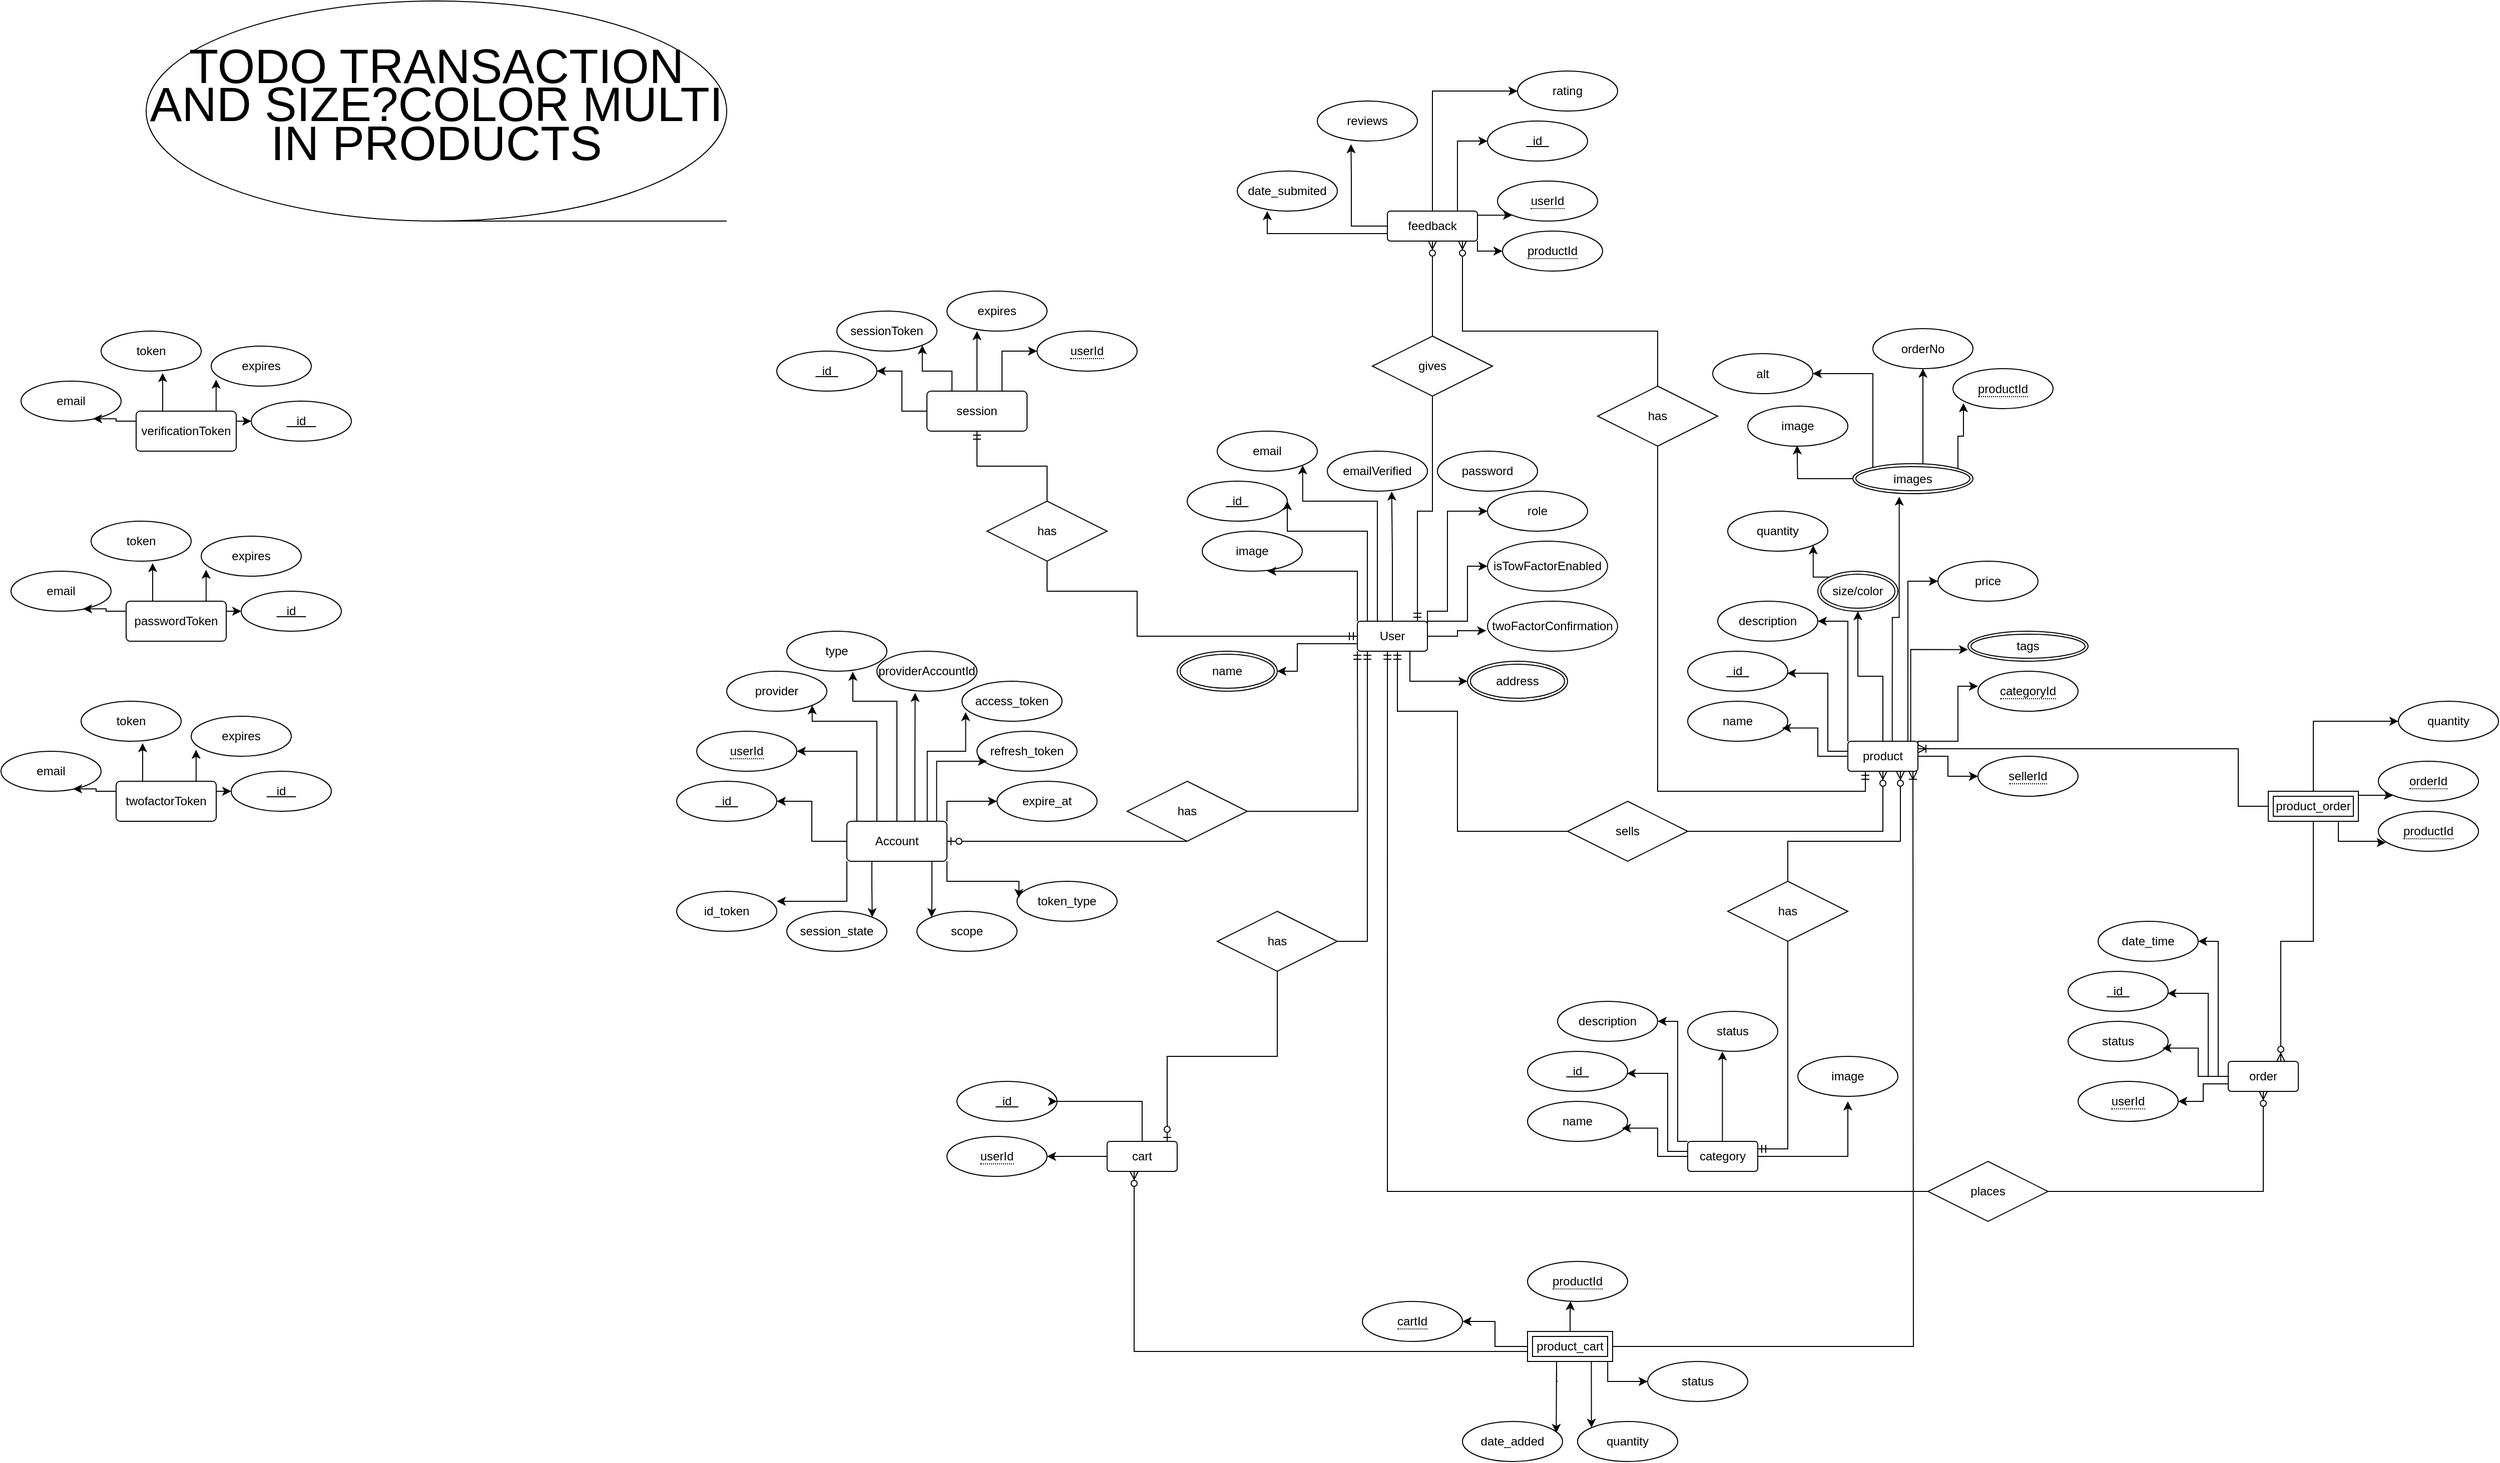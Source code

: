 <mxfile version="24.0.7" type="github">
  <diagram id="R2lEEEUBdFMjLlhIrx00" name="Page-1">
    <mxGraphModel dx="2873" dy="1703" grid="1" gridSize="10" guides="1" tooltips="1" connect="1" arrows="1" fold="1" page="1" pageScale="1" pageWidth="850" pageHeight="1100" math="0" shadow="0" extFonts="Permanent Marker^https://fonts.googleapis.com/css?family=Permanent+Marker">
      <root>
        <mxCell id="0" />
        <mxCell id="1" parent="0" />
        <mxCell id="M6uvEseLIlFZfIpXj4Gl-4" value="&amp;nbsp; id&amp;nbsp;&amp;nbsp;" style="ellipse;whiteSpace=wrap;html=1;align=center;fontStyle=4;" parent="1" vertex="1">
          <mxGeometry x="-440" y="350" width="100" height="40" as="geometry" />
        </mxCell>
        <mxCell id="M6uvEseLIlFZfIpXj4Gl-44" style="edgeStyle=orthogonalEdgeStyle;rounded=0;orthogonalLoop=1;jettySize=auto;html=1;exitX=1;exitY=0.25;exitDx=0;exitDy=0;" parent="1" source="M6uvEseLIlFZfIpXj4Gl-5" edge="1">
          <mxGeometry relative="1" as="geometry">
            <mxPoint x="-140" y="435" as="targetPoint" />
            <Array as="points">
              <mxPoint x="-160" y="490" />
              <mxPoint x="-160" y="435" />
            </Array>
          </mxGeometry>
        </mxCell>
        <mxCell id="M6uvEseLIlFZfIpXj4Gl-45" style="edgeStyle=orthogonalEdgeStyle;rounded=0;orthogonalLoop=1;jettySize=auto;html=1;exitX=1;exitY=0;exitDx=0;exitDy=0;entryX=0;entryY=0.5;entryDx=0;entryDy=0;" parent="1" source="M6uvEseLIlFZfIpXj4Gl-5" target="M6uvEseLIlFZfIpXj4Gl-10" edge="1">
          <mxGeometry relative="1" as="geometry">
            <Array as="points">
              <mxPoint x="-180" y="480" />
              <mxPoint x="-180" y="380" />
            </Array>
          </mxGeometry>
        </mxCell>
        <mxCell id="M6uvEseLIlFZfIpXj4Gl-142" style="edgeStyle=orthogonalEdgeStyle;rounded=0;orthogonalLoop=1;jettySize=auto;html=1;exitX=0.75;exitY=1;exitDx=0;exitDy=0;entryX=0;entryY=0.5;entryDx=0;entryDy=0;" parent="1" source="M6uvEseLIlFZfIpXj4Gl-5" target="M6uvEseLIlFZfIpXj4Gl-139" edge="1">
          <mxGeometry relative="1" as="geometry" />
        </mxCell>
        <mxCell id="igc6wY87mEMWCfnMQ46z-16" style="edgeStyle=orthogonalEdgeStyle;rounded=0;orthogonalLoop=1;jettySize=auto;html=1;entryX=1;entryY=0.5;entryDx=0;entryDy=0;" edge="1" parent="1" source="M6uvEseLIlFZfIpXj4Gl-5" target="M6uvEseLIlFZfIpXj4Gl-4">
          <mxGeometry relative="1" as="geometry">
            <Array as="points">
              <mxPoint x="-260" y="400" />
              <mxPoint x="-340" y="400" />
            </Array>
          </mxGeometry>
        </mxCell>
        <mxCell id="igc6wY87mEMWCfnMQ46z-17" style="edgeStyle=orthogonalEdgeStyle;rounded=0;orthogonalLoop=1;jettySize=auto;html=1;entryX=1;entryY=1;entryDx=0;entryDy=0;" edge="1" parent="1" source="M6uvEseLIlFZfIpXj4Gl-5" target="M6uvEseLIlFZfIpXj4Gl-7">
          <mxGeometry relative="1" as="geometry">
            <Array as="points">
              <mxPoint x="-250" y="370" />
              <mxPoint x="-325" y="370" />
            </Array>
          </mxGeometry>
        </mxCell>
        <mxCell id="M6uvEseLIlFZfIpXj4Gl-5" value="User" style="rounded=1;arcSize=10;whiteSpace=wrap;html=1;align=center;" parent="1" vertex="1">
          <mxGeometry x="-270" y="490" width="70" height="30" as="geometry" />
        </mxCell>
        <mxCell id="M6uvEseLIlFZfIpXj4Gl-7" value="email" style="ellipse;whiteSpace=wrap;html=1;align=center;" parent="1" vertex="1">
          <mxGeometry x="-410" y="300" width="100" height="40" as="geometry" />
        </mxCell>
        <mxCell id="M6uvEseLIlFZfIpXj4Gl-8" value="emailVerified" style="ellipse;whiteSpace=wrap;html=1;align=center;" parent="1" vertex="1">
          <mxGeometry x="-300" y="320" width="100" height="40" as="geometry" />
        </mxCell>
        <mxCell id="M6uvEseLIlFZfIpXj4Gl-9" value="password" style="ellipse;whiteSpace=wrap;html=1;align=center;" parent="1" vertex="1">
          <mxGeometry x="-190" y="320" width="100" height="40" as="geometry" />
        </mxCell>
        <mxCell id="M6uvEseLIlFZfIpXj4Gl-10" value="role" style="ellipse;whiteSpace=wrap;html=1;align=center;" parent="1" vertex="1">
          <mxGeometry x="-140" y="360" width="100" height="40" as="geometry" />
        </mxCell>
        <mxCell id="M6uvEseLIlFZfIpXj4Gl-11" value="image" style="ellipse;whiteSpace=wrap;html=1;align=center;" parent="1" vertex="1">
          <mxGeometry x="-425" y="400" width="100" height="40" as="geometry" />
        </mxCell>
        <mxCell id="M6uvEseLIlFZfIpXj4Gl-12" value="isTowFactorEnabled" style="ellipse;whiteSpace=wrap;html=1;align=center;" parent="1" vertex="1">
          <mxGeometry x="-140" y="410" width="120" height="50" as="geometry" />
        </mxCell>
        <mxCell id="M6uvEseLIlFZfIpXj4Gl-34" value="twoFactorConfirmation" style="ellipse;whiteSpace=wrap;html=1;align=center;" parent="1" vertex="1">
          <mxGeometry x="-140" y="470" width="130" height="50" as="geometry" />
        </mxCell>
        <mxCell id="M6uvEseLIlFZfIpXj4Gl-43" style="edgeStyle=orthogonalEdgeStyle;rounded=0;orthogonalLoop=1;jettySize=auto;html=1;entryX=-0.01;entryY=0.589;entryDx=0;entryDy=0;entryPerimeter=0;" parent="1" source="M6uvEseLIlFZfIpXj4Gl-5" target="M6uvEseLIlFZfIpXj4Gl-34" edge="1">
          <mxGeometry relative="1" as="geometry" />
        </mxCell>
        <mxCell id="M6uvEseLIlFZfIpXj4Gl-61" style="edgeStyle=orthogonalEdgeStyle;rounded=0;orthogonalLoop=1;jettySize=auto;html=1;" parent="1" source="M6uvEseLIlFZfIpXj4Gl-46" target="M6uvEseLIlFZfIpXj4Gl-47" edge="1">
          <mxGeometry relative="1" as="geometry" />
        </mxCell>
        <mxCell id="M6uvEseLIlFZfIpXj4Gl-62" style="edgeStyle=orthogonalEdgeStyle;rounded=0;orthogonalLoop=1;jettySize=auto;html=1;exitX=0.25;exitY=0;exitDx=0;exitDy=0;entryX=1;entryY=0.5;entryDx=0;entryDy=0;" parent="1" source="M6uvEseLIlFZfIpXj4Gl-46" target="M6uvEseLIlFZfIpXj4Gl-49" edge="1">
          <mxGeometry relative="1" as="geometry">
            <Array as="points">
              <mxPoint x="-770" y="690" />
              <mxPoint x="-770" y="620" />
            </Array>
          </mxGeometry>
        </mxCell>
        <mxCell id="M6uvEseLIlFZfIpXj4Gl-63" style="edgeStyle=orthogonalEdgeStyle;rounded=0;orthogonalLoop=1;jettySize=auto;html=1;exitX=0.5;exitY=0;exitDx=0;exitDy=0;entryX=0.66;entryY=1.014;entryDx=0;entryDy=0;entryPerimeter=0;" parent="1" source="M6uvEseLIlFZfIpXj4Gl-46" target="M6uvEseLIlFZfIpXj4Gl-51" edge="1">
          <mxGeometry relative="1" as="geometry">
            <Array as="points">
              <mxPoint x="-730" y="570" />
              <mxPoint x="-774" y="570" />
            </Array>
          </mxGeometry>
        </mxCell>
        <mxCell id="M6uvEseLIlFZfIpXj4Gl-71" style="edgeStyle=orthogonalEdgeStyle;rounded=0;orthogonalLoop=1;jettySize=auto;html=1;exitX=0.25;exitY=1;exitDx=0;exitDy=0;entryX=1;entryY=0;entryDx=0;entryDy=0;" parent="1" source="M6uvEseLIlFZfIpXj4Gl-46" target="M6uvEseLIlFZfIpXj4Gl-59" edge="1">
          <mxGeometry relative="1" as="geometry" />
        </mxCell>
        <mxCell id="igc6wY87mEMWCfnMQ46z-6" style="edgeStyle=orthogonalEdgeStyle;rounded=0;orthogonalLoop=1;jettySize=auto;html=1;exitX=1;exitY=0;exitDx=0;exitDy=0;entryX=0;entryY=0.5;entryDx=0;entryDy=0;" edge="1" parent="1" source="M6uvEseLIlFZfIpXj4Gl-46" target="M6uvEseLIlFZfIpXj4Gl-52">
          <mxGeometry relative="1" as="geometry" />
        </mxCell>
        <mxCell id="igc6wY87mEMWCfnMQ46z-19" style="edgeStyle=orthogonalEdgeStyle;rounded=0;orthogonalLoop=1;jettySize=auto;html=1;entryX=0;entryY=0;entryDx=0;entryDy=0;" edge="1" parent="1" source="M6uvEseLIlFZfIpXj4Gl-46" target="M6uvEseLIlFZfIpXj4Gl-56">
          <mxGeometry relative="1" as="geometry">
            <Array as="points">
              <mxPoint x="-695" y="770" />
              <mxPoint x="-695" y="770" />
            </Array>
          </mxGeometry>
        </mxCell>
        <mxCell id="M6uvEseLIlFZfIpXj4Gl-46" value="Account" style="rounded=1;arcSize=10;whiteSpace=wrap;html=1;align=center;" parent="1" vertex="1">
          <mxGeometry x="-780" y="690" width="100" height="40" as="geometry" />
        </mxCell>
        <mxCell id="M6uvEseLIlFZfIpXj4Gl-47" value="&amp;nbsp; id&amp;nbsp;&amp;nbsp;" style="ellipse;whiteSpace=wrap;html=1;align=center;fontStyle=4;" parent="1" vertex="1">
          <mxGeometry x="-950" y="650" width="100" height="40" as="geometry" />
        </mxCell>
        <mxCell id="M6uvEseLIlFZfIpXj4Gl-49" value="&lt;span style=&quot;border-bottom: 1px dotted&quot;&gt;userId&lt;/span&gt;" style="ellipse;whiteSpace=wrap;html=1;align=center;" parent="1" vertex="1">
          <mxGeometry x="-930" y="600" width="100" height="40" as="geometry" />
        </mxCell>
        <mxCell id="M6uvEseLIlFZfIpXj4Gl-50" value="provider" style="ellipse;whiteSpace=wrap;html=1;align=center;" parent="1" vertex="1">
          <mxGeometry x="-900" y="540" width="100" height="40" as="geometry" />
        </mxCell>
        <mxCell id="M6uvEseLIlFZfIpXj4Gl-51" value="type" style="ellipse;whiteSpace=wrap;html=1;align=center;" parent="1" vertex="1">
          <mxGeometry x="-840" y="500" width="100" height="40" as="geometry" />
        </mxCell>
        <mxCell id="M6uvEseLIlFZfIpXj4Gl-52" value="expire_at" style="ellipse;whiteSpace=wrap;html=1;align=center;" parent="1" vertex="1">
          <mxGeometry x="-630" y="650" width="100" height="40" as="geometry" />
        </mxCell>
        <mxCell id="M6uvEseLIlFZfIpXj4Gl-53" value="token_type" style="ellipse;whiteSpace=wrap;html=1;align=center;" parent="1" vertex="1">
          <mxGeometry x="-610" y="750" width="100" height="40" as="geometry" />
        </mxCell>
        <mxCell id="M6uvEseLIlFZfIpXj4Gl-54" value="access_token" style="ellipse;whiteSpace=wrap;html=1;align=center;" parent="1" vertex="1">
          <mxGeometry x="-665" y="550" width="100" height="40" as="geometry" />
        </mxCell>
        <mxCell id="M6uvEseLIlFZfIpXj4Gl-55" value="providerAccountId" style="ellipse;whiteSpace=wrap;html=1;align=center;" parent="1" vertex="1">
          <mxGeometry x="-750" y="520" width="100" height="40" as="geometry" />
        </mxCell>
        <mxCell id="M6uvEseLIlFZfIpXj4Gl-56" value="scope" style="ellipse;whiteSpace=wrap;html=1;align=center;" parent="1" vertex="1">
          <mxGeometry x="-710" y="780" width="100" height="40" as="geometry" />
        </mxCell>
        <mxCell id="M6uvEseLIlFZfIpXj4Gl-57" value="refresh_token" style="ellipse;whiteSpace=wrap;html=1;align=center;" parent="1" vertex="1">
          <mxGeometry x="-650" y="600" width="100" height="40" as="geometry" />
        </mxCell>
        <mxCell id="M6uvEseLIlFZfIpXj4Gl-58" value="id_token" style="ellipse;whiteSpace=wrap;html=1;align=center;" parent="1" vertex="1">
          <mxGeometry x="-950" y="760" width="100" height="40" as="geometry" />
        </mxCell>
        <mxCell id="M6uvEseLIlFZfIpXj4Gl-59" value="session_state" style="ellipse;whiteSpace=wrap;html=1;align=center;" parent="1" vertex="1">
          <mxGeometry x="-840" y="780" width="100" height="40" as="geometry" />
        </mxCell>
        <mxCell id="M6uvEseLIlFZfIpXj4Gl-64" style="edgeStyle=orthogonalEdgeStyle;rounded=0;orthogonalLoop=1;jettySize=auto;html=1;exitX=0.75;exitY=0;exitDx=0;exitDy=0;entryX=1;entryY=1;entryDx=0;entryDy=0;" parent="1" source="M6uvEseLIlFZfIpXj4Gl-46" target="M6uvEseLIlFZfIpXj4Gl-50" edge="1">
          <mxGeometry relative="1" as="geometry">
            <Array as="points">
              <mxPoint x="-750" y="690" />
              <mxPoint x="-750" y="590" />
              <mxPoint x="-815" y="590" />
            </Array>
          </mxGeometry>
        </mxCell>
        <mxCell id="M6uvEseLIlFZfIpXj4Gl-66" style="edgeStyle=orthogonalEdgeStyle;rounded=0;orthogonalLoop=1;jettySize=auto;html=1;entryX=0.037;entryY=0.771;entryDx=0;entryDy=0;entryPerimeter=0;exitX=0.803;exitY=-0.005;exitDx=0;exitDy=0;exitPerimeter=0;" parent="1" source="M6uvEseLIlFZfIpXj4Gl-46" target="M6uvEseLIlFZfIpXj4Gl-54" edge="1">
          <mxGeometry relative="1" as="geometry">
            <Array as="points">
              <mxPoint x="-700" y="620" />
              <mxPoint x="-661" y="620" />
            </Array>
            <mxPoint x="-690" y="690" as="sourcePoint" />
          </mxGeometry>
        </mxCell>
        <mxCell id="M6uvEseLIlFZfIpXj4Gl-69" style="edgeStyle=orthogonalEdgeStyle;rounded=0;orthogonalLoop=1;jettySize=auto;html=1;exitX=1;exitY=1;exitDx=0;exitDy=0;entryX=0.019;entryY=0.414;entryDx=0;entryDy=0;entryPerimeter=0;" parent="1" source="M6uvEseLIlFZfIpXj4Gl-46" target="M6uvEseLIlFZfIpXj4Gl-53" edge="1">
          <mxGeometry relative="1" as="geometry">
            <Array as="points">
              <mxPoint x="-680" y="750" />
              <mxPoint x="-608" y="750" />
            </Array>
          </mxGeometry>
        </mxCell>
        <mxCell id="M6uvEseLIlFZfIpXj4Gl-72" style="edgeStyle=orthogonalEdgeStyle;rounded=0;orthogonalLoop=1;jettySize=auto;html=1;exitX=0;exitY=1;exitDx=0;exitDy=0;entryX=1;entryY=0.25;entryDx=0;entryDy=0;entryPerimeter=0;" parent="1" source="M6uvEseLIlFZfIpXj4Gl-46" target="M6uvEseLIlFZfIpXj4Gl-58" edge="1">
          <mxGeometry relative="1" as="geometry" />
        </mxCell>
        <mxCell id="M6uvEseLIlFZfIpXj4Gl-80" style="edgeStyle=orthogonalEdgeStyle;rounded=0;orthogonalLoop=1;jettySize=auto;html=1;exitX=0;exitY=0.5;exitDx=0;exitDy=0;entryX=1;entryY=0.5;entryDx=0;entryDy=0;" parent="1" source="M6uvEseLIlFZfIpXj4Gl-74" target="M6uvEseLIlFZfIpXj4Gl-78" edge="1">
          <mxGeometry relative="1" as="geometry" />
        </mxCell>
        <mxCell id="M6uvEseLIlFZfIpXj4Gl-81" style="edgeStyle=orthogonalEdgeStyle;rounded=0;orthogonalLoop=1;jettySize=auto;html=1;exitX=0.25;exitY=0;exitDx=0;exitDy=0;entryX=1;entryY=1;entryDx=0;entryDy=0;" parent="1" source="M6uvEseLIlFZfIpXj4Gl-74" target="M6uvEseLIlFZfIpXj4Gl-75" edge="1">
          <mxGeometry relative="1" as="geometry" />
        </mxCell>
        <mxCell id="M6uvEseLIlFZfIpXj4Gl-83" style="edgeStyle=orthogonalEdgeStyle;rounded=0;orthogonalLoop=1;jettySize=auto;html=1;exitX=0.75;exitY=0;exitDx=0;exitDy=0;entryX=0;entryY=0.5;entryDx=0;entryDy=0;" parent="1" source="M6uvEseLIlFZfIpXj4Gl-74" target="M6uvEseLIlFZfIpXj4Gl-79" edge="1">
          <mxGeometry relative="1" as="geometry" />
        </mxCell>
        <mxCell id="M6uvEseLIlFZfIpXj4Gl-74" value="session" style="rounded=1;arcSize=10;whiteSpace=wrap;html=1;align=center;" parent="1" vertex="1">
          <mxGeometry x="-700" y="260" width="100" height="40" as="geometry" />
        </mxCell>
        <mxCell id="M6uvEseLIlFZfIpXj4Gl-75" value="sessionToken" style="ellipse;whiteSpace=wrap;html=1;align=center;" parent="1" vertex="1">
          <mxGeometry x="-790" y="180" width="100" height="40" as="geometry" />
        </mxCell>
        <mxCell id="M6uvEseLIlFZfIpXj4Gl-76" value="expires" style="ellipse;whiteSpace=wrap;html=1;align=center;" parent="1" vertex="1">
          <mxGeometry x="-680" y="160" width="100" height="40" as="geometry" />
        </mxCell>
        <mxCell id="M6uvEseLIlFZfIpXj4Gl-78" value="&amp;nbsp; id&amp;nbsp;&amp;nbsp;" style="ellipse;whiteSpace=wrap;html=1;align=center;fontStyle=4;" parent="1" vertex="1">
          <mxGeometry x="-850" y="220" width="100" height="40" as="geometry" />
        </mxCell>
        <mxCell id="M6uvEseLIlFZfIpXj4Gl-79" value="&lt;span style=&quot;border-bottom: 1px dotted&quot;&gt;userId&lt;/span&gt;" style="ellipse;whiteSpace=wrap;html=1;align=center;" parent="1" vertex="1">
          <mxGeometry x="-590" y="200" width="100" height="40" as="geometry" />
        </mxCell>
        <mxCell id="M6uvEseLIlFZfIpXj4Gl-82" style="edgeStyle=orthogonalEdgeStyle;rounded=0;orthogonalLoop=1;jettySize=auto;html=1;entryX=0.3;entryY=1;entryDx=0;entryDy=0;entryPerimeter=0;" parent="1" source="M6uvEseLIlFZfIpXj4Gl-74" target="M6uvEseLIlFZfIpXj4Gl-76" edge="1">
          <mxGeometry relative="1" as="geometry" />
        </mxCell>
        <mxCell id="M6uvEseLIlFZfIpXj4Gl-99" style="edgeStyle=orthogonalEdgeStyle;rounded=0;orthogonalLoop=1;jettySize=auto;html=1;exitX=1;exitY=0.25;exitDx=0;exitDy=0;entryX=0;entryY=0.5;entryDx=0;entryDy=0;" parent="1" source="M6uvEseLIlFZfIpXj4Gl-90" target="M6uvEseLIlFZfIpXj4Gl-95" edge="1">
          <mxGeometry relative="1" as="geometry" />
        </mxCell>
        <mxCell id="M6uvEseLIlFZfIpXj4Gl-90" value="verificationToken" style="rounded=1;arcSize=10;whiteSpace=wrap;html=1;align=center;" parent="1" vertex="1">
          <mxGeometry x="-1490" y="280" width="100" height="40" as="geometry" />
        </mxCell>
        <mxCell id="M6uvEseLIlFZfIpXj4Gl-91" value="email" style="ellipse;whiteSpace=wrap;html=1;align=center;" parent="1" vertex="1">
          <mxGeometry x="-1605" y="250" width="100" height="40" as="geometry" />
        </mxCell>
        <mxCell id="M6uvEseLIlFZfIpXj4Gl-92" value="token" style="ellipse;whiteSpace=wrap;html=1;align=center;" parent="1" vertex="1">
          <mxGeometry x="-1525" y="200" width="100" height="40" as="geometry" />
        </mxCell>
        <mxCell id="M6uvEseLIlFZfIpXj4Gl-94" value="expires" style="ellipse;whiteSpace=wrap;html=1;align=center;" parent="1" vertex="1">
          <mxGeometry x="-1415" y="215" width="100" height="40" as="geometry" />
        </mxCell>
        <mxCell id="M6uvEseLIlFZfIpXj4Gl-95" value="&amp;nbsp; &amp;nbsp;id&amp;nbsp; &amp;nbsp;" style="ellipse;whiteSpace=wrap;html=1;align=center;fontStyle=4;" parent="1" vertex="1">
          <mxGeometry x="-1375" y="270" width="100" height="40" as="geometry" />
        </mxCell>
        <mxCell id="M6uvEseLIlFZfIpXj4Gl-96" style="edgeStyle=orthogonalEdgeStyle;rounded=0;orthogonalLoop=1;jettySize=auto;html=1;exitX=0;exitY=0.25;exitDx=0;exitDy=0;entryX=0.72;entryY=0.94;entryDx=0;entryDy=0;entryPerimeter=0;" parent="1" source="M6uvEseLIlFZfIpXj4Gl-90" target="M6uvEseLIlFZfIpXj4Gl-91" edge="1">
          <mxGeometry relative="1" as="geometry" />
        </mxCell>
        <mxCell id="M6uvEseLIlFZfIpXj4Gl-97" style="edgeStyle=orthogonalEdgeStyle;rounded=0;orthogonalLoop=1;jettySize=auto;html=1;exitX=0.25;exitY=0;exitDx=0;exitDy=0;entryX=0.615;entryY=1.048;entryDx=0;entryDy=0;entryPerimeter=0;" parent="1" source="M6uvEseLIlFZfIpXj4Gl-90" target="M6uvEseLIlFZfIpXj4Gl-92" edge="1">
          <mxGeometry relative="1" as="geometry" />
        </mxCell>
        <mxCell id="M6uvEseLIlFZfIpXj4Gl-98" style="edgeStyle=orthogonalEdgeStyle;rounded=0;orthogonalLoop=1;jettySize=auto;html=1;exitX=0.75;exitY=0;exitDx=0;exitDy=0;entryX=0.049;entryY=0.839;entryDx=0;entryDy=0;entryPerimeter=0;" parent="1" source="M6uvEseLIlFZfIpXj4Gl-90" target="M6uvEseLIlFZfIpXj4Gl-94" edge="1">
          <mxGeometry relative="1" as="geometry" />
        </mxCell>
        <mxCell id="M6uvEseLIlFZfIpXj4Gl-100" style="edgeStyle=orthogonalEdgeStyle;rounded=0;orthogonalLoop=1;jettySize=auto;html=1;exitX=1;exitY=0.25;exitDx=0;exitDy=0;entryX=0;entryY=0.5;entryDx=0;entryDy=0;" parent="1" source="M6uvEseLIlFZfIpXj4Gl-101" target="M6uvEseLIlFZfIpXj4Gl-105" edge="1">
          <mxGeometry relative="1" as="geometry" />
        </mxCell>
        <mxCell id="M6uvEseLIlFZfIpXj4Gl-101" value="passwordToken" style="rounded=1;arcSize=10;whiteSpace=wrap;html=1;align=center;" parent="1" vertex="1">
          <mxGeometry x="-1500" y="470" width="100" height="40" as="geometry" />
        </mxCell>
        <mxCell id="M6uvEseLIlFZfIpXj4Gl-102" value="email" style="ellipse;whiteSpace=wrap;html=1;align=center;" parent="1" vertex="1">
          <mxGeometry x="-1615" y="440" width="100" height="40" as="geometry" />
        </mxCell>
        <mxCell id="M6uvEseLIlFZfIpXj4Gl-103" value="token" style="ellipse;whiteSpace=wrap;html=1;align=center;" parent="1" vertex="1">
          <mxGeometry x="-1535" y="390" width="100" height="40" as="geometry" />
        </mxCell>
        <mxCell id="M6uvEseLIlFZfIpXj4Gl-104" value="expires" style="ellipse;whiteSpace=wrap;html=1;align=center;" parent="1" vertex="1">
          <mxGeometry x="-1425" y="405" width="100" height="40" as="geometry" />
        </mxCell>
        <mxCell id="M6uvEseLIlFZfIpXj4Gl-105" value="&amp;nbsp; &amp;nbsp;id&amp;nbsp; &amp;nbsp;" style="ellipse;whiteSpace=wrap;html=1;align=center;fontStyle=4;" parent="1" vertex="1">
          <mxGeometry x="-1385" y="460" width="100" height="40" as="geometry" />
        </mxCell>
        <mxCell id="M6uvEseLIlFZfIpXj4Gl-106" style="edgeStyle=orthogonalEdgeStyle;rounded=0;orthogonalLoop=1;jettySize=auto;html=1;exitX=0;exitY=0.25;exitDx=0;exitDy=0;entryX=0.72;entryY=0.94;entryDx=0;entryDy=0;entryPerimeter=0;" parent="1" source="M6uvEseLIlFZfIpXj4Gl-101" target="M6uvEseLIlFZfIpXj4Gl-102" edge="1">
          <mxGeometry relative="1" as="geometry" />
        </mxCell>
        <mxCell id="M6uvEseLIlFZfIpXj4Gl-107" style="edgeStyle=orthogonalEdgeStyle;rounded=0;orthogonalLoop=1;jettySize=auto;html=1;exitX=0.25;exitY=0;exitDx=0;exitDy=0;entryX=0.615;entryY=1.048;entryDx=0;entryDy=0;entryPerimeter=0;" parent="1" source="M6uvEseLIlFZfIpXj4Gl-101" target="M6uvEseLIlFZfIpXj4Gl-103" edge="1">
          <mxGeometry relative="1" as="geometry" />
        </mxCell>
        <mxCell id="M6uvEseLIlFZfIpXj4Gl-108" style="edgeStyle=orthogonalEdgeStyle;rounded=0;orthogonalLoop=1;jettySize=auto;html=1;exitX=0.75;exitY=0;exitDx=0;exitDy=0;entryX=0.049;entryY=0.839;entryDx=0;entryDy=0;entryPerimeter=0;" parent="1" source="M6uvEseLIlFZfIpXj4Gl-101" target="M6uvEseLIlFZfIpXj4Gl-104" edge="1">
          <mxGeometry relative="1" as="geometry" />
        </mxCell>
        <mxCell id="M6uvEseLIlFZfIpXj4Gl-109" style="edgeStyle=orthogonalEdgeStyle;rounded=0;orthogonalLoop=1;jettySize=auto;html=1;exitX=1;exitY=0.25;exitDx=0;exitDy=0;entryX=0;entryY=0.5;entryDx=0;entryDy=0;" parent="1" source="M6uvEseLIlFZfIpXj4Gl-110" target="M6uvEseLIlFZfIpXj4Gl-114" edge="1">
          <mxGeometry relative="1" as="geometry" />
        </mxCell>
        <mxCell id="M6uvEseLIlFZfIpXj4Gl-110" value="twofactorToken" style="rounded=1;arcSize=10;whiteSpace=wrap;html=1;align=center;" parent="1" vertex="1">
          <mxGeometry x="-1510" y="650" width="100" height="40" as="geometry" />
        </mxCell>
        <mxCell id="M6uvEseLIlFZfIpXj4Gl-111" value="email" style="ellipse;whiteSpace=wrap;html=1;align=center;" parent="1" vertex="1">
          <mxGeometry x="-1625" y="620" width="100" height="40" as="geometry" />
        </mxCell>
        <mxCell id="M6uvEseLIlFZfIpXj4Gl-112" value="token" style="ellipse;whiteSpace=wrap;html=1;align=center;" parent="1" vertex="1">
          <mxGeometry x="-1545" y="570" width="100" height="40" as="geometry" />
        </mxCell>
        <mxCell id="M6uvEseLIlFZfIpXj4Gl-113" value="expires" style="ellipse;whiteSpace=wrap;html=1;align=center;" parent="1" vertex="1">
          <mxGeometry x="-1435" y="585" width="100" height="40" as="geometry" />
        </mxCell>
        <mxCell id="M6uvEseLIlFZfIpXj4Gl-114" value="&amp;nbsp; &amp;nbsp;id&amp;nbsp; &amp;nbsp;" style="ellipse;whiteSpace=wrap;html=1;align=center;fontStyle=4;" parent="1" vertex="1">
          <mxGeometry x="-1395" y="640" width="100" height="40" as="geometry" />
        </mxCell>
        <mxCell id="M6uvEseLIlFZfIpXj4Gl-115" style="edgeStyle=orthogonalEdgeStyle;rounded=0;orthogonalLoop=1;jettySize=auto;html=1;exitX=0;exitY=0.25;exitDx=0;exitDy=0;entryX=0.72;entryY=0.94;entryDx=0;entryDy=0;entryPerimeter=0;" parent="1" source="M6uvEseLIlFZfIpXj4Gl-110" target="M6uvEseLIlFZfIpXj4Gl-111" edge="1">
          <mxGeometry relative="1" as="geometry" />
        </mxCell>
        <mxCell id="M6uvEseLIlFZfIpXj4Gl-116" style="edgeStyle=orthogonalEdgeStyle;rounded=0;orthogonalLoop=1;jettySize=auto;html=1;exitX=0.25;exitY=0;exitDx=0;exitDy=0;entryX=0.615;entryY=1.048;entryDx=0;entryDy=0;entryPerimeter=0;" parent="1" source="M6uvEseLIlFZfIpXj4Gl-110" target="M6uvEseLIlFZfIpXj4Gl-112" edge="1">
          <mxGeometry relative="1" as="geometry" />
        </mxCell>
        <mxCell id="M6uvEseLIlFZfIpXj4Gl-117" style="edgeStyle=orthogonalEdgeStyle;rounded=0;orthogonalLoop=1;jettySize=auto;html=1;exitX=0.75;exitY=0;exitDx=0;exitDy=0;entryX=0.049;entryY=0.839;entryDx=0;entryDy=0;entryPerimeter=0;" parent="1" source="M6uvEseLIlFZfIpXj4Gl-110" target="M6uvEseLIlFZfIpXj4Gl-113" edge="1">
          <mxGeometry relative="1" as="geometry" />
        </mxCell>
        <mxCell id="M6uvEseLIlFZfIpXj4Gl-119" value="&amp;nbsp; id&amp;nbsp;&amp;nbsp;" style="ellipse;whiteSpace=wrap;html=1;align=center;fontStyle=4;" parent="1" vertex="1">
          <mxGeometry x="60" y="520" width="100" height="40" as="geometry" />
        </mxCell>
        <mxCell id="M6uvEseLIlFZfIpXj4Gl-120" style="edgeStyle=orthogonalEdgeStyle;rounded=0;orthogonalLoop=1;jettySize=auto;html=1;entryX=1;entryY=0.5;entryDx=0;entryDy=0;" parent="1" source="M6uvEseLIlFZfIpXj4Gl-124" target="M6uvEseLIlFZfIpXj4Gl-125" edge="1">
          <mxGeometry relative="1" as="geometry">
            <Array as="points">
              <mxPoint x="220" y="490" />
            </Array>
          </mxGeometry>
        </mxCell>
        <mxCell id="M6uvEseLIlFZfIpXj4Gl-121" style="edgeStyle=orthogonalEdgeStyle;rounded=0;orthogonalLoop=1;jettySize=auto;html=1;entryX=0.5;entryY=1;entryDx=0;entryDy=0;" parent="1" source="M6uvEseLIlFZfIpXj4Gl-124" target="M6uvEseLIlFZfIpXj4Gl-126" edge="1">
          <mxGeometry relative="1" as="geometry" />
        </mxCell>
        <mxCell id="M6uvEseLIlFZfIpXj4Gl-122" style="edgeStyle=orthogonalEdgeStyle;rounded=0;orthogonalLoop=1;jettySize=auto;html=1;exitX=1;exitY=0.25;exitDx=0;exitDy=0;" parent="1" source="M6uvEseLIlFZfIpXj4Gl-124" edge="1">
          <mxGeometry relative="1" as="geometry">
            <Array as="points">
              <mxPoint x="330" y="610" />
              <mxPoint x="330" y="555" />
            </Array>
            <mxPoint x="350" y="555" as="targetPoint" />
          </mxGeometry>
        </mxCell>
        <mxCell id="igc6wY87mEMWCfnMQ46z-12" style="edgeStyle=orthogonalEdgeStyle;rounded=0;orthogonalLoop=1;jettySize=auto;html=1;" edge="1" parent="1" source="M6uvEseLIlFZfIpXj4Gl-124" target="M6uvEseLIlFZfIpXj4Gl-127">
          <mxGeometry relative="1" as="geometry">
            <Array as="points">
              <mxPoint x="280" y="450" />
            </Array>
          </mxGeometry>
        </mxCell>
        <mxCell id="M6uvEseLIlFZfIpXj4Gl-124" value="product" style="rounded=1;arcSize=10;whiteSpace=wrap;html=1;align=center;" parent="1" vertex="1">
          <mxGeometry x="220" y="610" width="70" height="30" as="geometry" />
        </mxCell>
        <mxCell id="M6uvEseLIlFZfIpXj4Gl-125" value="description" style="ellipse;whiteSpace=wrap;html=1;align=center;" parent="1" vertex="1">
          <mxGeometry x="90" y="470" width="100" height="40" as="geometry" />
        </mxCell>
        <mxCell id="M6uvEseLIlFZfIpXj4Gl-295" style="edgeStyle=orthogonalEdgeStyle;rounded=0;orthogonalLoop=1;jettySize=auto;html=1;exitX=0;exitY=0;exitDx=0;exitDy=0;entryX=1;entryY=1;entryDx=0;entryDy=0;" parent="1" source="M6uvEseLIlFZfIpXj4Gl-126" target="M6uvEseLIlFZfIpXj4Gl-294" edge="1">
          <mxGeometry relative="1" as="geometry" />
        </mxCell>
        <mxCell id="M6uvEseLIlFZfIpXj4Gl-126" value="size/color" style="ellipse;shape=doubleEllipse;margin=3;whiteSpace=wrap;html=1;align=center;" parent="1" vertex="1">
          <mxGeometry x="190" y="440" width="80" height="40" as="geometry" />
        </mxCell>
        <mxCell id="M6uvEseLIlFZfIpXj4Gl-127" value="price" style="ellipse;whiteSpace=wrap;html=1;align=center;" parent="1" vertex="1">
          <mxGeometry x="310" y="430" width="100" height="40" as="geometry" />
        </mxCell>
        <mxCell id="M6uvEseLIlFZfIpXj4Gl-129" value="name" style="ellipse;whiteSpace=wrap;html=1;align=center;" parent="1" vertex="1">
          <mxGeometry x="60" y="570" width="100" height="40" as="geometry" />
        </mxCell>
        <mxCell id="M6uvEseLIlFZfIpXj4Gl-132" style="edgeStyle=orthogonalEdgeStyle;rounded=0;orthogonalLoop=1;jettySize=auto;html=1;entryX=0.943;entryY=0.669;entryDx=0;entryDy=0;entryPerimeter=0;" parent="1" source="M6uvEseLIlFZfIpXj4Gl-124" target="M6uvEseLIlFZfIpXj4Gl-129" edge="1">
          <mxGeometry relative="1" as="geometry" />
        </mxCell>
        <mxCell id="M6uvEseLIlFZfIpXj4Gl-133" style="edgeStyle=orthogonalEdgeStyle;rounded=0;orthogonalLoop=1;jettySize=auto;html=1;entryX=0.993;entryY=0.551;entryDx=0;entryDy=0;entryPerimeter=0;" parent="1" source="M6uvEseLIlFZfIpXj4Gl-124" target="M6uvEseLIlFZfIpXj4Gl-119" edge="1">
          <mxGeometry relative="1" as="geometry">
            <Array as="points">
              <mxPoint x="200" y="620" />
              <mxPoint x="200" y="542" />
            </Array>
          </mxGeometry>
        </mxCell>
        <mxCell id="M6uvEseLIlFZfIpXj4Gl-135" style="edgeStyle=orthogonalEdgeStyle;rounded=0;orthogonalLoop=1;jettySize=auto;html=1;entryX=0;entryY=0.5;entryDx=0;entryDy=0;" parent="1" source="M6uvEseLIlFZfIpXj4Gl-124" target="M6uvEseLIlFZfIpXj4Gl-144" edge="1">
          <mxGeometry relative="1" as="geometry">
            <mxPoint x="348.7" y="619.45" as="targetPoint" />
          </mxGeometry>
        </mxCell>
        <mxCell id="M6uvEseLIlFZfIpXj4Gl-136" value="name" style="ellipse;shape=doubleEllipse;margin=3;whiteSpace=wrap;html=1;align=center;" parent="1" vertex="1">
          <mxGeometry x="-450" y="520" width="100" height="40" as="geometry" />
        </mxCell>
        <mxCell id="M6uvEseLIlFZfIpXj4Gl-139" value="address" style="ellipse;shape=doubleEllipse;margin=3;whiteSpace=wrap;html=1;align=center;" parent="1" vertex="1">
          <mxGeometry x="-160" y="530" width="100" height="40" as="geometry" />
        </mxCell>
        <mxCell id="M6uvEseLIlFZfIpXj4Gl-140" style="edgeStyle=orthogonalEdgeStyle;rounded=0;orthogonalLoop=1;jettySize=auto;html=1;exitX=0;exitY=0.75;exitDx=0;exitDy=0;" parent="1" source="M6uvEseLIlFZfIpXj4Gl-5" target="M6uvEseLIlFZfIpXj4Gl-136" edge="1">
          <mxGeometry relative="1" as="geometry">
            <mxPoint x="-330" y="540" as="targetPoint" />
            <Array as="points">
              <mxPoint x="-330" y="513" />
              <mxPoint x="-330" y="540" />
            </Array>
          </mxGeometry>
        </mxCell>
        <mxCell id="M6uvEseLIlFZfIpXj4Gl-143" value="&lt;span style=&quot;border-bottom: 1px dotted&quot;&gt;categoryId&lt;/span&gt;" style="ellipse;whiteSpace=wrap;html=1;align=center;" parent="1" vertex="1">
          <mxGeometry x="350" y="540" width="100" height="40" as="geometry" />
        </mxCell>
        <mxCell id="M6uvEseLIlFZfIpXj4Gl-144" value="&lt;span style=&quot;border-bottom: 1px dotted&quot;&gt;sellerId&lt;/span&gt;" style="ellipse;whiteSpace=wrap;html=1;align=center;" parent="1" vertex="1">
          <mxGeometry x="350" y="625" width="100" height="40" as="geometry" />
        </mxCell>
        <mxCell id="M6uvEseLIlFZfIpXj4Gl-145" value="&amp;nbsp; id&amp;nbsp;&amp;nbsp;" style="ellipse;whiteSpace=wrap;html=1;align=center;fontStyle=4;" parent="1" vertex="1">
          <mxGeometry x="-100" y="920" width="100" height="40" as="geometry" />
        </mxCell>
        <mxCell id="M6uvEseLIlFZfIpXj4Gl-146" style="edgeStyle=orthogonalEdgeStyle;rounded=0;orthogonalLoop=1;jettySize=auto;html=1;entryX=1;entryY=0.5;entryDx=0;entryDy=0;" parent="1" source="M6uvEseLIlFZfIpXj4Gl-150" target="M6uvEseLIlFZfIpXj4Gl-151" edge="1">
          <mxGeometry relative="1" as="geometry">
            <Array as="points">
              <mxPoint x="50" y="1010" />
              <mxPoint x="50" y="890" />
            </Array>
          </mxGeometry>
        </mxCell>
        <mxCell id="M6uvEseLIlFZfIpXj4Gl-147" style="edgeStyle=orthogonalEdgeStyle;rounded=0;orthogonalLoop=1;jettySize=auto;html=1;entryX=0.386;entryY=1.003;entryDx=0;entryDy=0;entryPerimeter=0;" parent="1" source="M6uvEseLIlFZfIpXj4Gl-150" target="M6uvEseLIlFZfIpXj4Gl-152" edge="1">
          <mxGeometry relative="1" as="geometry">
            <Array as="points">
              <mxPoint x="95" y="920" />
            </Array>
          </mxGeometry>
        </mxCell>
        <mxCell id="M6uvEseLIlFZfIpXj4Gl-150" value="category" style="rounded=1;arcSize=10;whiteSpace=wrap;html=1;align=center;" parent="1" vertex="1">
          <mxGeometry x="60" y="1010" width="70" height="30" as="geometry" />
        </mxCell>
        <mxCell id="M6uvEseLIlFZfIpXj4Gl-151" value="description" style="ellipse;whiteSpace=wrap;html=1;align=center;" parent="1" vertex="1">
          <mxGeometry x="-70" y="870" width="100" height="40" as="geometry" />
        </mxCell>
        <mxCell id="M6uvEseLIlFZfIpXj4Gl-152" value="status" style="ellipse;whiteSpace=wrap;html=1;align=center;" parent="1" vertex="1">
          <mxGeometry x="60" y="880" width="90" height="40" as="geometry" />
        </mxCell>
        <mxCell id="M6uvEseLIlFZfIpXj4Gl-153" value="image" style="ellipse;whiteSpace=wrap;html=1;align=center;" parent="1" vertex="1">
          <mxGeometry x="170" y="925" width="100" height="40" as="geometry" />
        </mxCell>
        <mxCell id="M6uvEseLIlFZfIpXj4Gl-155" value="name" style="ellipse;whiteSpace=wrap;html=1;align=center;" parent="1" vertex="1">
          <mxGeometry x="-100" y="970" width="100" height="40" as="geometry" />
        </mxCell>
        <mxCell id="M6uvEseLIlFZfIpXj4Gl-156" style="edgeStyle=orthogonalEdgeStyle;rounded=0;orthogonalLoop=1;jettySize=auto;html=1;entryX=0.943;entryY=0.669;entryDx=0;entryDy=0;entryPerimeter=0;" parent="1" source="M6uvEseLIlFZfIpXj4Gl-150" target="M6uvEseLIlFZfIpXj4Gl-155" edge="1">
          <mxGeometry relative="1" as="geometry" />
        </mxCell>
        <mxCell id="M6uvEseLIlFZfIpXj4Gl-157" style="edgeStyle=orthogonalEdgeStyle;rounded=0;orthogonalLoop=1;jettySize=auto;html=1;entryX=0.993;entryY=0.551;entryDx=0;entryDy=0;entryPerimeter=0;" parent="1" source="M6uvEseLIlFZfIpXj4Gl-150" target="M6uvEseLIlFZfIpXj4Gl-145" edge="1">
          <mxGeometry relative="1" as="geometry">
            <Array as="points">
              <mxPoint x="40" y="1020" />
              <mxPoint x="40" y="942" />
            </Array>
          </mxGeometry>
        </mxCell>
        <mxCell id="M6uvEseLIlFZfIpXj4Gl-158" style="edgeStyle=orthogonalEdgeStyle;rounded=0;orthogonalLoop=1;jettySize=auto;html=1;" parent="1" source="M6uvEseLIlFZfIpXj4Gl-150" edge="1">
          <mxGeometry relative="1" as="geometry">
            <Array as="points">
              <mxPoint x="220" y="1025" />
            </Array>
            <mxPoint x="220" y="970" as="targetPoint" />
          </mxGeometry>
        </mxCell>
        <mxCell id="M6uvEseLIlFZfIpXj4Gl-163" style="edgeStyle=orthogonalEdgeStyle;rounded=0;orthogonalLoop=1;jettySize=auto;html=1;entryX=1;entryY=0.5;entryDx=0;entryDy=0;" parent="1" source="M6uvEseLIlFZfIpXj4Gl-165" target="M6uvEseLIlFZfIpXj4Gl-166" edge="1">
          <mxGeometry relative="1" as="geometry">
            <Array as="points">
              <mxPoint x="245" y="242.5" />
            </Array>
          </mxGeometry>
        </mxCell>
        <mxCell id="M6uvEseLIlFZfIpXj4Gl-164" style="edgeStyle=orthogonalEdgeStyle;rounded=0;orthogonalLoop=1;jettySize=auto;html=1;" parent="1" source="M6uvEseLIlFZfIpXj4Gl-165" target="M6uvEseLIlFZfIpXj4Gl-167" edge="1">
          <mxGeometry relative="1" as="geometry">
            <Array as="points">
              <mxPoint x="295" y="280" />
              <mxPoint x="295" y="280" />
            </Array>
          </mxGeometry>
        </mxCell>
        <mxCell id="M6uvEseLIlFZfIpXj4Gl-165" value="images" style="ellipse;shape=doubleEllipse;margin=3;whiteSpace=wrap;html=1;align=center;" parent="1" vertex="1">
          <mxGeometry x="225" y="332.5" width="120" height="30" as="geometry" />
        </mxCell>
        <mxCell id="M6uvEseLIlFZfIpXj4Gl-166" value="alt" style="ellipse;whiteSpace=wrap;html=1;align=center;" parent="1" vertex="1">
          <mxGeometry x="85" y="222.5" width="100" height="40" as="geometry" />
        </mxCell>
        <mxCell id="M6uvEseLIlFZfIpXj4Gl-167" value="orderNo" style="ellipse;whiteSpace=wrap;html=1;align=center;" parent="1" vertex="1">
          <mxGeometry x="245" y="197.5" width="100" height="40" as="geometry" />
        </mxCell>
        <mxCell id="M6uvEseLIlFZfIpXj4Gl-169" value="image" style="ellipse;whiteSpace=wrap;html=1;align=center;" parent="1" vertex="1">
          <mxGeometry x="120" y="275" width="100" height="40" as="geometry" />
        </mxCell>
        <mxCell id="M6uvEseLIlFZfIpXj4Gl-170" style="edgeStyle=orthogonalEdgeStyle;rounded=0;orthogonalLoop=1;jettySize=auto;html=1;entryX=0.943;entryY=0.669;entryDx=0;entryDy=0;entryPerimeter=0;" parent="1" source="M6uvEseLIlFZfIpXj4Gl-165" edge="1">
          <mxGeometry relative="1" as="geometry">
            <mxPoint x="169.3" y="314.26" as="targetPoint" />
          </mxGeometry>
        </mxCell>
        <mxCell id="M6uvEseLIlFZfIpXj4Gl-172" style="edgeStyle=orthogonalEdgeStyle;rounded=0;orthogonalLoop=1;jettySize=auto;html=1;entryX=0.105;entryY=0.863;entryDx=0;entryDy=0;entryPerimeter=0;" parent="1" source="M6uvEseLIlFZfIpXj4Gl-165" edge="1" target="M6uvEseLIlFZfIpXj4Gl-173">
          <mxGeometry relative="1" as="geometry">
            <Array as="points">
              <mxPoint x="330" y="305" />
              <mxPoint x="335" y="305" />
            </Array>
            <mxPoint x="375" y="277.5" as="targetPoint" />
          </mxGeometry>
        </mxCell>
        <mxCell id="M6uvEseLIlFZfIpXj4Gl-173" value="&lt;span style=&quot;border-bottom: 1px dotted&quot;&gt;productId&lt;/span&gt;" style="ellipse;whiteSpace=wrap;html=1;align=center;" parent="1" vertex="1">
          <mxGeometry x="325" y="237.5" width="100" height="40" as="geometry" />
        </mxCell>
        <mxCell id="M6uvEseLIlFZfIpXj4Gl-189" value="has" style="shape=rhombus;perimeter=rhombusPerimeter;whiteSpace=wrap;html=1;align=center;" parent="1" vertex="1">
          <mxGeometry x="-500" y="650" width="120" height="60" as="geometry" />
        </mxCell>
        <mxCell id="M6uvEseLIlFZfIpXj4Gl-196" value="" style="edgeStyle=orthogonalEdgeStyle;fontSize=12;html=1;endArrow=ERmandOne;rounded=0;exitX=1;exitY=0.5;exitDx=0;exitDy=0;" parent="1" source="M6uvEseLIlFZfIpXj4Gl-189" edge="1">
          <mxGeometry width="100" height="100" relative="1" as="geometry">
            <mxPoint x="-530" y="610" as="sourcePoint" />
            <mxPoint x="-270" y="520" as="targetPoint" />
          </mxGeometry>
        </mxCell>
        <mxCell id="M6uvEseLIlFZfIpXj4Gl-197" value="" style="edgeStyle=orthogonalEdgeStyle;fontSize=12;html=1;endArrow=ERzeroToOne;endFill=1;rounded=0;" parent="1" source="M6uvEseLIlFZfIpXj4Gl-189" target="M6uvEseLIlFZfIpXj4Gl-46" edge="1">
          <mxGeometry width="100" height="100" relative="1" as="geometry">
            <mxPoint x="-470" y="760" as="sourcePoint" />
            <mxPoint x="-370" y="660" as="targetPoint" />
            <Array as="points">
              <mxPoint x="-520" y="710" />
              <mxPoint x="-520" y="710" />
            </Array>
          </mxGeometry>
        </mxCell>
        <mxCell id="M6uvEseLIlFZfIpXj4Gl-204" style="edgeStyle=orthogonalEdgeStyle;fontSize=12;html=1;endArrow=ERmandOne;rounded=0;exitX=0.5;exitY=1;exitDx=0;exitDy=0;" parent="1" source="M6uvEseLIlFZfIpXj4Gl-202" target="M6uvEseLIlFZfIpXj4Gl-5" edge="1">
          <mxGeometry relative="1" as="geometry">
            <Array as="points">
              <mxPoint x="-580" y="460" />
              <mxPoint x="-490" y="460" />
              <mxPoint x="-490" y="505" />
            </Array>
          </mxGeometry>
        </mxCell>
        <mxCell id="M6uvEseLIlFZfIpXj4Gl-205" style="fontSize=12;html=1;endArrow=ERmandOne;rounded=0;exitX=0.5;exitY=0;exitDx=0;exitDy=0;edgeStyle=orthogonalEdgeStyle;" parent="1" source="M6uvEseLIlFZfIpXj4Gl-202" target="M6uvEseLIlFZfIpXj4Gl-74" edge="1">
          <mxGeometry relative="1" as="geometry" />
        </mxCell>
        <mxCell id="M6uvEseLIlFZfIpXj4Gl-202" value="has" style="shape=rhombus;perimeter=rhombusPerimeter;whiteSpace=wrap;html=1;align=center;" parent="1" vertex="1">
          <mxGeometry x="-640" y="370" width="120" height="60" as="geometry" />
        </mxCell>
        <mxCell id="M6uvEseLIlFZfIpXj4Gl-213" style="edgeStyle=orthogonalEdgeStyle;fontSize=12;html=1;endArrow=ERzeroToMany;endFill=1;rounded=0;" parent="1" source="M6uvEseLIlFZfIpXj4Gl-212" target="M6uvEseLIlFZfIpXj4Gl-124" edge="1">
          <mxGeometry relative="1" as="geometry" />
        </mxCell>
        <mxCell id="M6uvEseLIlFZfIpXj4Gl-214" style="edgeStyle=orthogonalEdgeStyle;fontSize=12;html=1;endArrow=ERmandOne;rounded=0;exitX=1;exitY=0.5;exitDx=0;exitDy=0;" parent="1" source="M6uvEseLIlFZfIpXj4Gl-212" target="M6uvEseLIlFZfIpXj4Gl-5" edge="1">
          <mxGeometry relative="1" as="geometry">
            <Array as="points">
              <mxPoint x="-170" y="700" />
              <mxPoint x="-170" y="580" />
              <mxPoint x="-230" y="580" />
            </Array>
          </mxGeometry>
        </mxCell>
        <mxCell id="M6uvEseLIlFZfIpXj4Gl-212" value="sells" style="shape=rhombus;perimeter=rhombusPerimeter;whiteSpace=wrap;html=1;align=center;" parent="1" vertex="1">
          <mxGeometry x="-60" y="670" width="120" height="60" as="geometry" />
        </mxCell>
        <mxCell id="M6uvEseLIlFZfIpXj4Gl-218" style="edgeStyle=orthogonalEdgeStyle;fontSize=12;html=1;endArrow=ERzeroToMany;endFill=1;rounded=0;entryX=0.75;entryY=1;entryDx=0;entryDy=0;" parent="1" source="M6uvEseLIlFZfIpXj4Gl-217" target="M6uvEseLIlFZfIpXj4Gl-124" edge="1">
          <mxGeometry relative="1" as="geometry">
            <Array as="points">
              <mxPoint x="160" y="710" />
              <mxPoint x="272" y="710" />
            </Array>
          </mxGeometry>
        </mxCell>
        <mxCell id="M6uvEseLIlFZfIpXj4Gl-219" style="edgeStyle=orthogonalEdgeStyle;fontSize=12;html=1;endArrow=ERmandOne;endFill=1;rounded=0;entryX=1;entryY=0.25;entryDx=0;entryDy=0;exitX=0.5;exitY=1;exitDx=0;exitDy=0;" parent="1" source="M6uvEseLIlFZfIpXj4Gl-217" target="M6uvEseLIlFZfIpXj4Gl-150" edge="1">
          <mxGeometry relative="1" as="geometry">
            <mxPoint x="390" y="1010" as="targetPoint" />
            <Array as="points">
              <mxPoint x="160" y="1017" />
            </Array>
          </mxGeometry>
        </mxCell>
        <mxCell id="M6uvEseLIlFZfIpXj4Gl-217" value="has" style="shape=rhombus;perimeter=rhombusPerimeter;whiteSpace=wrap;html=1;align=center;" parent="1" vertex="1">
          <mxGeometry x="100" y="750" width="120" height="60" as="geometry" />
        </mxCell>
        <mxCell id="M6uvEseLIlFZfIpXj4Gl-224" value="&amp;nbsp; id&amp;nbsp;&amp;nbsp;" style="ellipse;whiteSpace=wrap;html=1;align=center;fontStyle=4;" parent="1" vertex="1">
          <mxGeometry x="440" y="840" width="100" height="40" as="geometry" />
        </mxCell>
        <mxCell id="M6uvEseLIlFZfIpXj4Gl-225" style="edgeStyle=orthogonalEdgeStyle;rounded=0;orthogonalLoop=1;jettySize=auto;html=1;entryX=1;entryY=0.5;entryDx=0;entryDy=0;" parent="1" source="M6uvEseLIlFZfIpXj4Gl-227" target="M6uvEseLIlFZfIpXj4Gl-228" edge="1">
          <mxGeometry relative="1" as="geometry">
            <Array as="points">
              <mxPoint x="590" y="945" />
              <mxPoint x="590" y="810" />
            </Array>
          </mxGeometry>
        </mxCell>
        <mxCell id="M6uvEseLIlFZfIpXj4Gl-227" value="order" style="rounded=1;arcSize=10;whiteSpace=wrap;html=1;align=center;" parent="1" vertex="1">
          <mxGeometry x="600" y="930" width="70" height="30" as="geometry" />
        </mxCell>
        <mxCell id="M6uvEseLIlFZfIpXj4Gl-228" value="date_time" style="ellipse;whiteSpace=wrap;html=1;align=center;" parent="1" vertex="1">
          <mxGeometry x="470" y="790" width="100" height="40" as="geometry" />
        </mxCell>
        <mxCell id="M6uvEseLIlFZfIpXj4Gl-231" value="status" style="ellipse;whiteSpace=wrap;html=1;align=center;" parent="1" vertex="1">
          <mxGeometry x="440" y="890" width="100" height="40" as="geometry" />
        </mxCell>
        <mxCell id="M6uvEseLIlFZfIpXj4Gl-232" style="edgeStyle=orthogonalEdgeStyle;rounded=0;orthogonalLoop=1;jettySize=auto;html=1;entryX=0.943;entryY=0.669;entryDx=0;entryDy=0;entryPerimeter=0;" parent="1" source="M6uvEseLIlFZfIpXj4Gl-227" target="M6uvEseLIlFZfIpXj4Gl-231" edge="1">
          <mxGeometry relative="1" as="geometry" />
        </mxCell>
        <mxCell id="M6uvEseLIlFZfIpXj4Gl-233" style="edgeStyle=orthogonalEdgeStyle;rounded=0;orthogonalLoop=1;jettySize=auto;html=1;entryX=0.993;entryY=0.551;entryDx=0;entryDy=0;entryPerimeter=0;" parent="1" source="M6uvEseLIlFZfIpXj4Gl-227" target="M6uvEseLIlFZfIpXj4Gl-224" edge="1">
          <mxGeometry relative="1" as="geometry">
            <Array as="points">
              <mxPoint x="580" y="862" />
            </Array>
          </mxGeometry>
        </mxCell>
        <mxCell id="M6uvEseLIlFZfIpXj4Gl-235" value="&lt;span style=&quot;border-bottom: 1px dotted&quot;&gt;userId&lt;/span&gt;" style="ellipse;whiteSpace=wrap;html=1;align=center;" parent="1" vertex="1">
          <mxGeometry x="450" y="950" width="100" height="40" as="geometry" />
        </mxCell>
        <mxCell id="M6uvEseLIlFZfIpXj4Gl-236" style="edgeStyle=orthogonalEdgeStyle;rounded=0;orthogonalLoop=1;jettySize=auto;html=1;exitX=0;exitY=0.75;exitDx=0;exitDy=0;entryX=1;entryY=0.5;entryDx=0;entryDy=0;" parent="1" source="M6uvEseLIlFZfIpXj4Gl-227" target="M6uvEseLIlFZfIpXj4Gl-235" edge="1">
          <mxGeometry relative="1" as="geometry" />
        </mxCell>
        <mxCell id="M6uvEseLIlFZfIpXj4Gl-249" style="edgeStyle=orthogonalEdgeStyle;rounded=0;orthogonalLoop=1;jettySize=auto;html=1;entryX=0;entryY=1;entryDx=0;entryDy=0;" parent="1" source="M6uvEseLIlFZfIpXj4Gl-240" target="M6uvEseLIlFZfIpXj4Gl-247" edge="1">
          <mxGeometry relative="1" as="geometry">
            <Array as="points">
              <mxPoint x="760" y="664" />
              <mxPoint x="760" y="664" />
            </Array>
          </mxGeometry>
        </mxCell>
        <mxCell id="M6uvEseLIlFZfIpXj4Gl-264" style="fontSize=12;html=1;endArrow=ERzeroToMany;endFill=1;rounded=0;edgeStyle=orthogonalEdgeStyle;entryX=0.75;entryY=0;entryDx=0;entryDy=0;" parent="1" source="M6uvEseLIlFZfIpXj4Gl-240" target="M6uvEseLIlFZfIpXj4Gl-227" edge="1">
          <mxGeometry relative="1" as="geometry">
            <mxPoint x="650" y="910" as="targetPoint" />
          </mxGeometry>
        </mxCell>
        <mxCell id="igc6wY87mEMWCfnMQ46z-5" style="edgeStyle=orthogonalEdgeStyle;rounded=0;orthogonalLoop=1;jettySize=auto;html=1;entryX=0;entryY=0.5;entryDx=0;entryDy=0;" edge="1" parent="1" source="M6uvEseLIlFZfIpXj4Gl-240" target="M6uvEseLIlFZfIpXj4Gl-241">
          <mxGeometry relative="1" as="geometry">
            <Array as="points">
              <mxPoint x="685" y="590" />
            </Array>
          </mxGeometry>
        </mxCell>
        <mxCell id="M6uvEseLIlFZfIpXj4Gl-240" value="product_order" style="shape=ext;margin=3;double=1;whiteSpace=wrap;html=1;align=center;" parent="1" vertex="1">
          <mxGeometry x="640" y="660" width="90" height="30" as="geometry" />
        </mxCell>
        <mxCell id="M6uvEseLIlFZfIpXj4Gl-241" value="quantity" style="ellipse;whiteSpace=wrap;html=1;align=center;" parent="1" vertex="1">
          <mxGeometry x="770" y="570" width="100" height="40" as="geometry" />
        </mxCell>
        <mxCell id="M6uvEseLIlFZfIpXj4Gl-245" value="&lt;span style=&quot;border-bottom: 1px dotted&quot;&gt;productId&lt;/span&gt;" style="ellipse;whiteSpace=wrap;html=1;align=center;" parent="1" vertex="1">
          <mxGeometry x="750" y="680" width="100" height="40" as="geometry" />
        </mxCell>
        <mxCell id="M6uvEseLIlFZfIpXj4Gl-246" style="edgeStyle=orthogonalEdgeStyle;rounded=0;orthogonalLoop=1;jettySize=auto;html=1;entryX=0.074;entryY=0.782;entryDx=0;entryDy=0;entryPerimeter=0;" parent="1" target="M6uvEseLIlFZfIpXj4Gl-245" edge="1">
          <mxGeometry relative="1" as="geometry">
            <Array as="points">
              <mxPoint x="710" y="690" />
              <mxPoint x="710" y="710" />
              <mxPoint x="750" y="710" />
              <mxPoint x="750" y="711" />
            </Array>
            <mxPoint x="710" y="690" as="sourcePoint" />
            <mxPoint x="750" y="710" as="targetPoint" />
          </mxGeometry>
        </mxCell>
        <mxCell id="M6uvEseLIlFZfIpXj4Gl-247" value="&lt;span style=&quot;border-bottom: 1px dotted&quot;&gt;orderId&lt;/span&gt;" style="ellipse;whiteSpace=wrap;html=1;align=center;" parent="1" vertex="1">
          <mxGeometry x="750" y="630" width="100" height="40" as="geometry" />
        </mxCell>
        <mxCell id="M6uvEseLIlFZfIpXj4Gl-254" style="edgeStyle=orthogonalEdgeStyle;fontSize=12;html=1;endArrow=ERzeroToMany;endFill=1;rounded=0;" parent="1" source="M6uvEseLIlFZfIpXj4Gl-252" target="M6uvEseLIlFZfIpXj4Gl-227" edge="1">
          <mxGeometry relative="1" as="geometry" />
        </mxCell>
        <mxCell id="M6uvEseLIlFZfIpXj4Gl-252" value="places" style="shape=rhombus;perimeter=rhombusPerimeter;whiteSpace=wrap;html=1;align=center;" parent="1" vertex="1">
          <mxGeometry x="300" y="1030" width="120" height="60" as="geometry" />
        </mxCell>
        <mxCell id="M6uvEseLIlFZfIpXj4Gl-255" style="edgeStyle=orthogonalEdgeStyle;fontSize=12;html=1;endArrow=ERmandOne;endFill=1;rounded=0;" parent="1" edge="1">
          <mxGeometry relative="1" as="geometry">
            <mxPoint x="300" y="1060" as="sourcePoint" />
            <mxPoint x="-239.997" y="520.0" as="targetPoint" />
            <Array as="points">
              <mxPoint x="-240" y="1060" />
            </Array>
          </mxGeometry>
        </mxCell>
        <mxCell id="M6uvEseLIlFZfIpXj4Gl-260" style="edgeStyle=orthogonalEdgeStyle;fontSize=12;html=1;endArrow=ERoneToMany;rounded=0;entryX=1;entryY=0.25;entryDx=0;entryDy=0;exitX=0;exitY=0.5;exitDx=0;exitDy=0;" parent="1" source="M6uvEseLIlFZfIpXj4Gl-240" target="M6uvEseLIlFZfIpXj4Gl-124" edge="1">
          <mxGeometry relative="1" as="geometry">
            <mxPoint x="610.0" y="685.0" as="sourcePoint" />
            <mxPoint x="610.0" y="595.0" as="targetPoint" />
            <Array as="points">
              <mxPoint x="610" y="675" />
              <mxPoint x="610" y="618" />
            </Array>
          </mxGeometry>
        </mxCell>
        <mxCell id="M6uvEseLIlFZfIpXj4Gl-266" value="&amp;nbsp; id&amp;nbsp;&amp;nbsp;" style="ellipse;whiteSpace=wrap;html=1;align=center;fontStyle=4;" parent="1" vertex="1">
          <mxGeometry x="-140" y="-10" width="100" height="40" as="geometry" />
        </mxCell>
        <mxCell id="M6uvEseLIlFZfIpXj4Gl-268" style="edgeStyle=orthogonalEdgeStyle;rounded=0;orthogonalLoop=1;jettySize=auto;html=1;entryX=0;entryY=1;entryDx=0;entryDy=0;" parent="1" source="M6uvEseLIlFZfIpXj4Gl-269" target="M6uvEseLIlFZfIpXj4Gl-274" edge="1">
          <mxGeometry relative="1" as="geometry">
            <Array as="points">
              <mxPoint x="-130" y="84" />
            </Array>
          </mxGeometry>
        </mxCell>
        <mxCell id="M6uvEseLIlFZfIpXj4Gl-279" style="edgeStyle=orthogonalEdgeStyle;rounded=0;orthogonalLoop=1;jettySize=auto;html=1;entryX=0;entryY=0.5;entryDx=0;entryDy=0;" parent="1" source="M6uvEseLIlFZfIpXj4Gl-269" target="M6uvEseLIlFZfIpXj4Gl-270" edge="1">
          <mxGeometry relative="1" as="geometry">
            <Array as="points">
              <mxPoint x="-195" y="-40" />
            </Array>
          </mxGeometry>
        </mxCell>
        <mxCell id="igc6wY87mEMWCfnMQ46z-22" style="edgeStyle=orthogonalEdgeStyle;rounded=0;orthogonalLoop=1;jettySize=auto;html=1;entryX=0;entryY=0.5;entryDx=0;entryDy=0;" edge="1" parent="1" source="M6uvEseLIlFZfIpXj4Gl-269" target="M6uvEseLIlFZfIpXj4Gl-272">
          <mxGeometry relative="1" as="geometry">
            <mxPoint x="-130" y="160" as="targetPoint" />
            <Array as="points">
              <mxPoint x="-150" y="120" />
            </Array>
          </mxGeometry>
        </mxCell>
        <mxCell id="M6uvEseLIlFZfIpXj4Gl-269" value="feedback" style="rounded=1;arcSize=10;whiteSpace=wrap;html=1;align=center;" parent="1" vertex="1">
          <mxGeometry x="-240" y="80" width="90" height="30" as="geometry" />
        </mxCell>
        <mxCell id="M6uvEseLIlFZfIpXj4Gl-270" value="rating" style="ellipse;whiteSpace=wrap;html=1;align=center;" parent="1" vertex="1">
          <mxGeometry x="-110" y="-60" width="100" height="40" as="geometry" />
        </mxCell>
        <mxCell id="M6uvEseLIlFZfIpXj4Gl-271" style="edgeStyle=orthogonalEdgeStyle;rounded=0;orthogonalLoop=1;jettySize=auto;html=1;entryX=0;entryY=0.5;entryDx=0;entryDy=0;" parent="1" source="M6uvEseLIlFZfIpXj4Gl-269" target="M6uvEseLIlFZfIpXj4Gl-266" edge="1">
          <mxGeometry relative="1" as="geometry">
            <Array as="points">
              <mxPoint x="-170" y="10" />
            </Array>
          </mxGeometry>
        </mxCell>
        <mxCell id="M6uvEseLIlFZfIpXj4Gl-272" value="&lt;span style=&quot;border-bottom: 1px dotted&quot;&gt;productId&lt;/span&gt;" style="ellipse;whiteSpace=wrap;html=1;align=center;" parent="1" vertex="1">
          <mxGeometry x="-125" y="100" width="100" height="40" as="geometry" />
        </mxCell>
        <mxCell id="M6uvEseLIlFZfIpXj4Gl-274" value="&lt;span style=&quot;border-bottom: 1px dotted&quot;&gt;userId&lt;/span&gt;" style="ellipse;whiteSpace=wrap;html=1;align=center;" parent="1" vertex="1">
          <mxGeometry x="-130" y="50" width="100" height="40" as="geometry" />
        </mxCell>
        <mxCell id="M6uvEseLIlFZfIpXj4Gl-276" value="reviews" style="ellipse;whiteSpace=wrap;html=1;align=center;" parent="1" vertex="1">
          <mxGeometry x="-310" y="-30" width="100" height="40" as="geometry" />
        </mxCell>
        <mxCell id="M6uvEseLIlFZfIpXj4Gl-277" style="edgeStyle=orthogonalEdgeStyle;rounded=0;orthogonalLoop=1;jettySize=auto;html=1;entryX=0.336;entryY=1.079;entryDx=0;entryDy=0;entryPerimeter=0;" parent="1" source="M6uvEseLIlFZfIpXj4Gl-269" target="M6uvEseLIlFZfIpXj4Gl-276" edge="1">
          <mxGeometry relative="1" as="geometry">
            <Array as="points">
              <mxPoint x="-276" y="95" />
              <mxPoint x="-276" y="45" />
            </Array>
          </mxGeometry>
        </mxCell>
        <mxCell id="M6uvEseLIlFZfIpXj4Gl-282" style="edgeStyle=orthogonalEdgeStyle;fontSize=12;html=1;endArrow=ERmandOne;endFill=1;rounded=0;exitX=0.5;exitY=1;exitDx=0;exitDy=0;" parent="1" source="M6uvEseLIlFZfIpXj4Gl-284" edge="1">
          <mxGeometry relative="1" as="geometry">
            <mxPoint x="-217.03" y="110" as="sourcePoint" />
            <mxPoint x="-210.0" y="490" as="targetPoint" />
            <Array as="points">
              <mxPoint x="-195" y="380" />
              <mxPoint x="-210" y="380" />
            </Array>
          </mxGeometry>
        </mxCell>
        <mxCell id="igc6wY87mEMWCfnMQ46z-25" style="fontSize=12;html=1;endArrow=ERzeroToMany;endFill=1;rounded=0;entryX=0.5;entryY=1;entryDx=0;entryDy=0;exitX=0.5;exitY=0;exitDx=0;exitDy=0;" edge="1" parent="1" source="M6uvEseLIlFZfIpXj4Gl-284" target="M6uvEseLIlFZfIpXj4Gl-269">
          <mxGeometry relative="1" as="geometry" />
        </mxCell>
        <mxCell id="M6uvEseLIlFZfIpXj4Gl-284" value="gives" style="shape=rhombus;perimeter=rhombusPerimeter;whiteSpace=wrap;html=1;align=center;" parent="1" vertex="1">
          <mxGeometry x="-255" y="205" width="120" height="60" as="geometry" />
        </mxCell>
        <mxCell id="M6uvEseLIlFZfIpXj4Gl-286" value="date_submited" style="ellipse;whiteSpace=wrap;html=1;align=center;" parent="1" vertex="1">
          <mxGeometry x="-390" y="40" width="100" height="40" as="geometry" />
        </mxCell>
        <mxCell id="M6uvEseLIlFZfIpXj4Gl-287" style="edgeStyle=orthogonalEdgeStyle;rounded=0;orthogonalLoop=1;jettySize=auto;html=1;exitX=0;exitY=0.75;exitDx=0;exitDy=0;entryX=0.3;entryY=1;entryDx=0;entryDy=0;entryPerimeter=0;" parent="1" source="M6uvEseLIlFZfIpXj4Gl-269" target="M6uvEseLIlFZfIpXj4Gl-286" edge="1">
          <mxGeometry relative="1" as="geometry" />
        </mxCell>
        <mxCell id="M6uvEseLIlFZfIpXj4Gl-291" style="edgeStyle=orthogonalEdgeStyle;fontSize=12;html=1;endArrow=ERmandOne;endFill=1;rounded=0;entryX=0.25;entryY=1;entryDx=0;entryDy=0;exitX=0.5;exitY=0;exitDx=0;exitDy=0;" parent="1" source="M6uvEseLIlFZfIpXj4Gl-289" target="M6uvEseLIlFZfIpXj4Gl-124" edge="1">
          <mxGeometry relative="1" as="geometry">
            <Array as="points">
              <mxPoint x="30" y="660" />
              <mxPoint x="237" y="660" />
            </Array>
          </mxGeometry>
        </mxCell>
        <mxCell id="M6uvEseLIlFZfIpXj4Gl-289" value="has" style="shape=rhombus;perimeter=rhombusPerimeter;whiteSpace=wrap;html=1;align=center;" parent="1" vertex="1">
          <mxGeometry x="-30" y="255" width="120" height="60" as="geometry" />
        </mxCell>
        <mxCell id="M6uvEseLIlFZfIpXj4Gl-290" style="edgeStyle=orthogonalEdgeStyle;fontSize=12;html=1;endArrow=ERzeroToMany;endFill=1;rounded=0;exitX=0.5;exitY=0;exitDx=0;exitDy=0;" parent="1" source="M6uvEseLIlFZfIpXj4Gl-289" edge="1">
          <mxGeometry relative="1" as="geometry">
            <mxPoint x="-165" y="110" as="targetPoint" />
            <Array as="points">
              <mxPoint x="30" y="200" />
              <mxPoint x="-165" y="200" />
            </Array>
          </mxGeometry>
        </mxCell>
        <mxCell id="M6uvEseLIlFZfIpXj4Gl-294" value="quantity" style="ellipse;whiteSpace=wrap;html=1;align=center;" parent="1" vertex="1">
          <mxGeometry x="100" y="380" width="100" height="40" as="geometry" />
        </mxCell>
        <mxCell id="M6uvEseLIlFZfIpXj4Gl-297" value="&amp;nbsp; id&amp;nbsp;&amp;nbsp;" style="ellipse;whiteSpace=wrap;html=1;align=center;fontStyle=4;" parent="1" vertex="1">
          <mxGeometry x="-670" y="950" width="100" height="40" as="geometry" />
        </mxCell>
        <mxCell id="M6uvEseLIlFZfIpXj4Gl-300" value="cart" style="rounded=1;arcSize=10;whiteSpace=wrap;html=1;align=center;" parent="1" vertex="1">
          <mxGeometry x="-520" y="1010" width="70" height="30" as="geometry" />
        </mxCell>
        <mxCell id="M6uvEseLIlFZfIpXj4Gl-305" style="edgeStyle=orthogonalEdgeStyle;rounded=0;orthogonalLoop=1;jettySize=auto;html=1;entryX=1;entryY=0.5;entryDx=0;entryDy=0;" parent="1" source="M6uvEseLIlFZfIpXj4Gl-300" target="M6uvEseLIlFZfIpXj4Gl-309" edge="1">
          <mxGeometry relative="1" as="geometry">
            <mxPoint x="-585.7" y="996.76" as="targetPoint" />
          </mxGeometry>
        </mxCell>
        <mxCell id="M6uvEseLIlFZfIpXj4Gl-306" style="edgeStyle=orthogonalEdgeStyle;rounded=0;orthogonalLoop=1;jettySize=auto;html=1;" parent="1" source="M6uvEseLIlFZfIpXj4Gl-300" edge="1">
          <mxGeometry relative="1" as="geometry">
            <Array as="points">
              <mxPoint x="-485" y="970" />
              <mxPoint x="-571" y="970" />
            </Array>
            <mxPoint x="-570" y="970" as="targetPoint" />
          </mxGeometry>
        </mxCell>
        <mxCell id="M6uvEseLIlFZfIpXj4Gl-309" value="&lt;span style=&quot;border-bottom: 1px dotted&quot;&gt;userId&lt;/span&gt;" style="ellipse;whiteSpace=wrap;html=1;align=center;" parent="1" vertex="1">
          <mxGeometry x="-680" y="1005" width="100" height="40" as="geometry" />
        </mxCell>
        <mxCell id="M6uvEseLIlFZfIpXj4Gl-341" style="edgeStyle=orthogonalEdgeStyle;rounded=0;orthogonalLoop=1;jettySize=auto;html=1;entryX=0;entryY=0.5;entryDx=0;entryDy=0;exitX=0.942;exitY=1.014;exitDx=0;exitDy=0;exitPerimeter=0;" parent="1" source="M6uvEseLIlFZfIpXj4Gl-323" target="M6uvEseLIlFZfIpXj4Gl-339" edge="1">
          <mxGeometry relative="1" as="geometry">
            <Array as="points">
              <mxPoint x="-20" y="1250" />
            </Array>
          </mxGeometry>
        </mxCell>
        <mxCell id="igc6wY87mEMWCfnMQ46z-21" style="edgeStyle=orthogonalEdgeStyle;rounded=0;orthogonalLoop=1;jettySize=auto;html=1;" edge="1" parent="1" source="M6uvEseLIlFZfIpXj4Gl-323" target="M6uvEseLIlFZfIpXj4Gl-336">
          <mxGeometry relative="1" as="geometry">
            <Array as="points">
              <mxPoint x="-57" y="1180" />
              <mxPoint x="-57" y="1180" />
            </Array>
          </mxGeometry>
        </mxCell>
        <mxCell id="M6uvEseLIlFZfIpXj4Gl-323" value="product_cart" style="shape=ext;margin=3;double=1;whiteSpace=wrap;html=1;align=center;" parent="1" vertex="1">
          <mxGeometry x="-100" y="1200" width="85" height="30" as="geometry" />
        </mxCell>
        <mxCell id="M6uvEseLIlFZfIpXj4Gl-324" style="edgeStyle=orthogonalEdgeStyle;rounded=0;orthogonalLoop=1;jettySize=auto;html=1;entryX=1;entryY=0.5;entryDx=0;entryDy=0;" parent="1" source="M6uvEseLIlFZfIpXj4Gl-323" target="M6uvEseLIlFZfIpXj4Gl-326" edge="1">
          <mxGeometry relative="1" as="geometry">
            <mxPoint x="-150.7" y="1186.76" as="targetPoint" />
          </mxGeometry>
        </mxCell>
        <mxCell id="M6uvEseLIlFZfIpXj4Gl-326" value="&lt;span style=&quot;border-bottom: 1px dotted&quot;&gt;cartId&lt;/span&gt;" style="ellipse;whiteSpace=wrap;html=1;align=center;" parent="1" vertex="1">
          <mxGeometry x="-265" y="1170" width="100" height="40" as="geometry" />
        </mxCell>
        <mxCell id="M6uvEseLIlFZfIpXj4Gl-331" style="edgeStyle=orthogonalEdgeStyle;fontSize=12;html=1;endArrow=ERzeroToOne;rounded=0;exitX=0.5;exitY=1;exitDx=0;exitDy=0;" parent="1" source="M6uvEseLIlFZfIpXj4Gl-329" target="M6uvEseLIlFZfIpXj4Gl-300" edge="1">
          <mxGeometry relative="1" as="geometry">
            <Array as="points">
              <mxPoint x="-350" y="925" />
              <mxPoint x="-460" y="925" />
            </Array>
          </mxGeometry>
        </mxCell>
        <mxCell id="M6uvEseLIlFZfIpXj4Gl-329" value="has" style="shape=rhombus;perimeter=rhombusPerimeter;whiteSpace=wrap;html=1;align=center;" parent="1" vertex="1">
          <mxGeometry x="-410" y="780" width="120" height="60" as="geometry" />
        </mxCell>
        <mxCell id="M6uvEseLIlFZfIpXj4Gl-330" style="edgeStyle=orthogonalEdgeStyle;fontSize=12;html=1;endArrow=ERmandOne;rounded=0;exitX=1;exitY=0.5;exitDx=0;exitDy=0;" parent="1" source="M6uvEseLIlFZfIpXj4Gl-329" target="M6uvEseLIlFZfIpXj4Gl-5" edge="1">
          <mxGeometry relative="1" as="geometry">
            <Array as="points">
              <mxPoint x="-260" y="810" />
            </Array>
          </mxGeometry>
        </mxCell>
        <mxCell id="M6uvEseLIlFZfIpXj4Gl-335" style="edgeStyle=orthogonalEdgeStyle;fontSize=12;html=1;endArrow=ERoneToMany;endFill=1;rounded=0;exitX=1;exitY=0.5;exitDx=0;exitDy=0;" parent="1" source="M6uvEseLIlFZfIpXj4Gl-323" edge="1">
          <mxGeometry relative="1" as="geometry">
            <mxPoint x="-10" y="1215" as="sourcePoint" />
            <mxPoint x="285" y="640" as="targetPoint" />
          </mxGeometry>
        </mxCell>
        <mxCell id="M6uvEseLIlFZfIpXj4Gl-336" value="&lt;span style=&quot;border-bottom: 1px dotted&quot;&gt;productId&lt;/span&gt;" style="ellipse;whiteSpace=wrap;html=1;align=center;" parent="1" vertex="1">
          <mxGeometry x="-100" y="1130" width="100" height="40" as="geometry" />
        </mxCell>
        <mxCell id="M6uvEseLIlFZfIpXj4Gl-337" value="quantity" style="ellipse;whiteSpace=wrap;html=1;align=center;" parent="1" vertex="1">
          <mxGeometry x="-50" y="1290" width="100" height="40" as="geometry" />
        </mxCell>
        <mxCell id="M6uvEseLIlFZfIpXj4Gl-338" value="date_added" style="ellipse;whiteSpace=wrap;html=1;align=center;" parent="1" vertex="1">
          <mxGeometry x="-165" y="1290" width="100" height="40" as="geometry" />
        </mxCell>
        <mxCell id="M6uvEseLIlFZfIpXj4Gl-339" value="status" style="ellipse;whiteSpace=wrap;html=1;align=center;" parent="1" vertex="1">
          <mxGeometry x="20" y="1230" width="100" height="40" as="geometry" />
        </mxCell>
        <mxCell id="M6uvEseLIlFZfIpXj4Gl-342" style="edgeStyle=orthogonalEdgeStyle;rounded=0;orthogonalLoop=1;jettySize=auto;html=1;exitX=0.75;exitY=1;exitDx=0;exitDy=0;" parent="1" source="M6uvEseLIlFZfIpXj4Gl-323" target="M6uvEseLIlFZfIpXj4Gl-337" edge="1">
          <mxGeometry relative="1" as="geometry">
            <Array as="points">
              <mxPoint x="-36" y="1280" />
              <mxPoint x="-36" y="1280" />
            </Array>
          </mxGeometry>
        </mxCell>
        <mxCell id="M6uvEseLIlFZfIpXj4Gl-343" style="edgeStyle=orthogonalEdgeStyle;rounded=0;orthogonalLoop=1;jettySize=auto;html=1;entryX=0.937;entryY=0.286;entryDx=0;entryDy=0;entryPerimeter=0;" parent="1" target="M6uvEseLIlFZfIpXj4Gl-338" edge="1">
          <mxGeometry relative="1" as="geometry">
            <mxPoint x="-70" y="1250" as="sourcePoint" />
            <Array as="points">
              <mxPoint x="-71" y="1230" />
              <mxPoint x="-71" y="1260" />
            </Array>
          </mxGeometry>
        </mxCell>
        <mxCell id="M6uvEseLIlFZfIpXj4Gl-344" style="edgeStyle=orthogonalEdgeStyle;fontSize=12;html=1;endArrow=ERzeroToMany;endFill=1;rounded=0;" parent="1" source="M6uvEseLIlFZfIpXj4Gl-323" target="M6uvEseLIlFZfIpXj4Gl-300" edge="1">
          <mxGeometry relative="1" as="geometry">
            <Array as="points">
              <mxPoint x="-493" y="1220" />
            </Array>
          </mxGeometry>
        </mxCell>
        <mxCell id="M6uvEseLIlFZfIpXj4Gl-345" value="&lt;p style=&quot;line-height: 220%;&quot;&gt;&lt;font style=&quot;font-size: 48px;&quot;&gt;TODO TRANSACTION AND SIZE?COLOR MULTI IN PRODUCTS&lt;/font&gt;&lt;/p&gt;" style="shape=tapeData;whiteSpace=wrap;html=1;perimeter=ellipsePerimeter;" parent="1" vertex="1">
          <mxGeometry x="-1480" y="-130" width="580" height="220" as="geometry" />
        </mxCell>
        <mxCell id="igc6wY87mEMWCfnMQ46z-8" style="edgeStyle=orthogonalEdgeStyle;rounded=0;orthogonalLoop=1;jettySize=auto;html=1;entryX=0.1;entryY=0.75;entryDx=0;entryDy=0;entryPerimeter=0;exitX=0.897;exitY=0.006;exitDx=0;exitDy=0;exitPerimeter=0;" edge="1" parent="1" source="M6uvEseLIlFZfIpXj4Gl-46" target="M6uvEseLIlFZfIpXj4Gl-57">
          <mxGeometry relative="1" as="geometry">
            <Array as="points">
              <mxPoint x="-690" y="630" />
            </Array>
          </mxGeometry>
        </mxCell>
        <mxCell id="M6uvEseLIlFZfIpXj4Gl-177" value="tags" style="ellipse;shape=doubleEllipse;margin=3;whiteSpace=wrap;html=1;align=center;" parent="1" vertex="1">
          <mxGeometry x="340" y="500" width="120" height="30" as="geometry" />
        </mxCell>
        <mxCell id="igc6wY87mEMWCfnMQ46z-11" style="edgeStyle=orthogonalEdgeStyle;rounded=0;orthogonalLoop=1;jettySize=auto;html=1;entryX=0.386;entryY=1.098;entryDx=0;entryDy=0;entryPerimeter=0;exitX=0.634;exitY=0.014;exitDx=0;exitDy=0;exitPerimeter=0;" edge="1" parent="1" source="M6uvEseLIlFZfIpXj4Gl-124" target="M6uvEseLIlFZfIpXj4Gl-165">
          <mxGeometry relative="1" as="geometry" />
        </mxCell>
        <mxCell id="igc6wY87mEMWCfnMQ46z-13" style="edgeStyle=orthogonalEdgeStyle;rounded=0;orthogonalLoop=1;jettySize=auto;html=1;entryX=-0.019;entryY=0.611;entryDx=0;entryDy=0;entryPerimeter=0;exitX=0.897;exitY=0.003;exitDx=0;exitDy=0;exitPerimeter=0;" edge="1" parent="1" source="M6uvEseLIlFZfIpXj4Gl-124">
          <mxGeometry relative="1" as="geometry">
            <mxPoint x="287.1" y="610" as="sourcePoint" />
            <mxPoint x="340.0" y="518.33" as="targetPoint" />
            <Array as="points">
              <mxPoint x="283" y="518" />
            </Array>
          </mxGeometry>
        </mxCell>
        <mxCell id="igc6wY87mEMWCfnMQ46z-14" style="edgeStyle=orthogonalEdgeStyle;rounded=0;orthogonalLoop=1;jettySize=auto;html=1;entryX=0.643;entryY=1.008;entryDx=0;entryDy=0;entryPerimeter=0;" edge="1" parent="1" source="M6uvEseLIlFZfIpXj4Gl-5" target="M6uvEseLIlFZfIpXj4Gl-8">
          <mxGeometry relative="1" as="geometry">
            <Array as="points">
              <mxPoint x="-235" y="425" />
              <mxPoint x="-236" y="425" />
            </Array>
          </mxGeometry>
        </mxCell>
        <mxCell id="igc6wY87mEMWCfnMQ46z-15" style="edgeStyle=orthogonalEdgeStyle;rounded=0;orthogonalLoop=1;jettySize=auto;html=1;entryX=0.65;entryY=1;entryDx=0;entryDy=0;entryPerimeter=0;" edge="1" parent="1" source="M6uvEseLIlFZfIpXj4Gl-5" target="M6uvEseLIlFZfIpXj4Gl-11">
          <mxGeometry relative="1" as="geometry">
            <Array as="points">
              <mxPoint x="-270" y="440" />
            </Array>
          </mxGeometry>
        </mxCell>
        <mxCell id="igc6wY87mEMWCfnMQ46z-18" style="edgeStyle=orthogonalEdgeStyle;rounded=0;orthogonalLoop=1;jettySize=auto;html=1;entryX=0.382;entryY=1.041;entryDx=0;entryDy=0;entryPerimeter=0;" edge="1" parent="1" source="M6uvEseLIlFZfIpXj4Gl-46" target="M6uvEseLIlFZfIpXj4Gl-55">
          <mxGeometry relative="1" as="geometry">
            <Array as="points">
              <mxPoint x="-712" y="640" />
              <mxPoint x="-712" y="640" />
            </Array>
          </mxGeometry>
        </mxCell>
      </root>
    </mxGraphModel>
  </diagram>
</mxfile>
